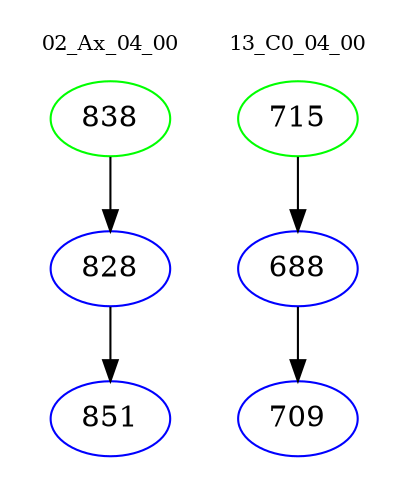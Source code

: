 digraph{
subgraph cluster_0 {
color = white
label = "02_Ax_04_00";
fontsize=10;
T0_838 [label="838", color="green"]
T0_838 -> T0_828 [color="black"]
T0_828 [label="828", color="blue"]
T0_828 -> T0_851 [color="black"]
T0_851 [label="851", color="blue"]
}
subgraph cluster_1 {
color = white
label = "13_C0_04_00";
fontsize=10;
T1_715 [label="715", color="green"]
T1_715 -> T1_688 [color="black"]
T1_688 [label="688", color="blue"]
T1_688 -> T1_709 [color="black"]
T1_709 [label="709", color="blue"]
}
}
